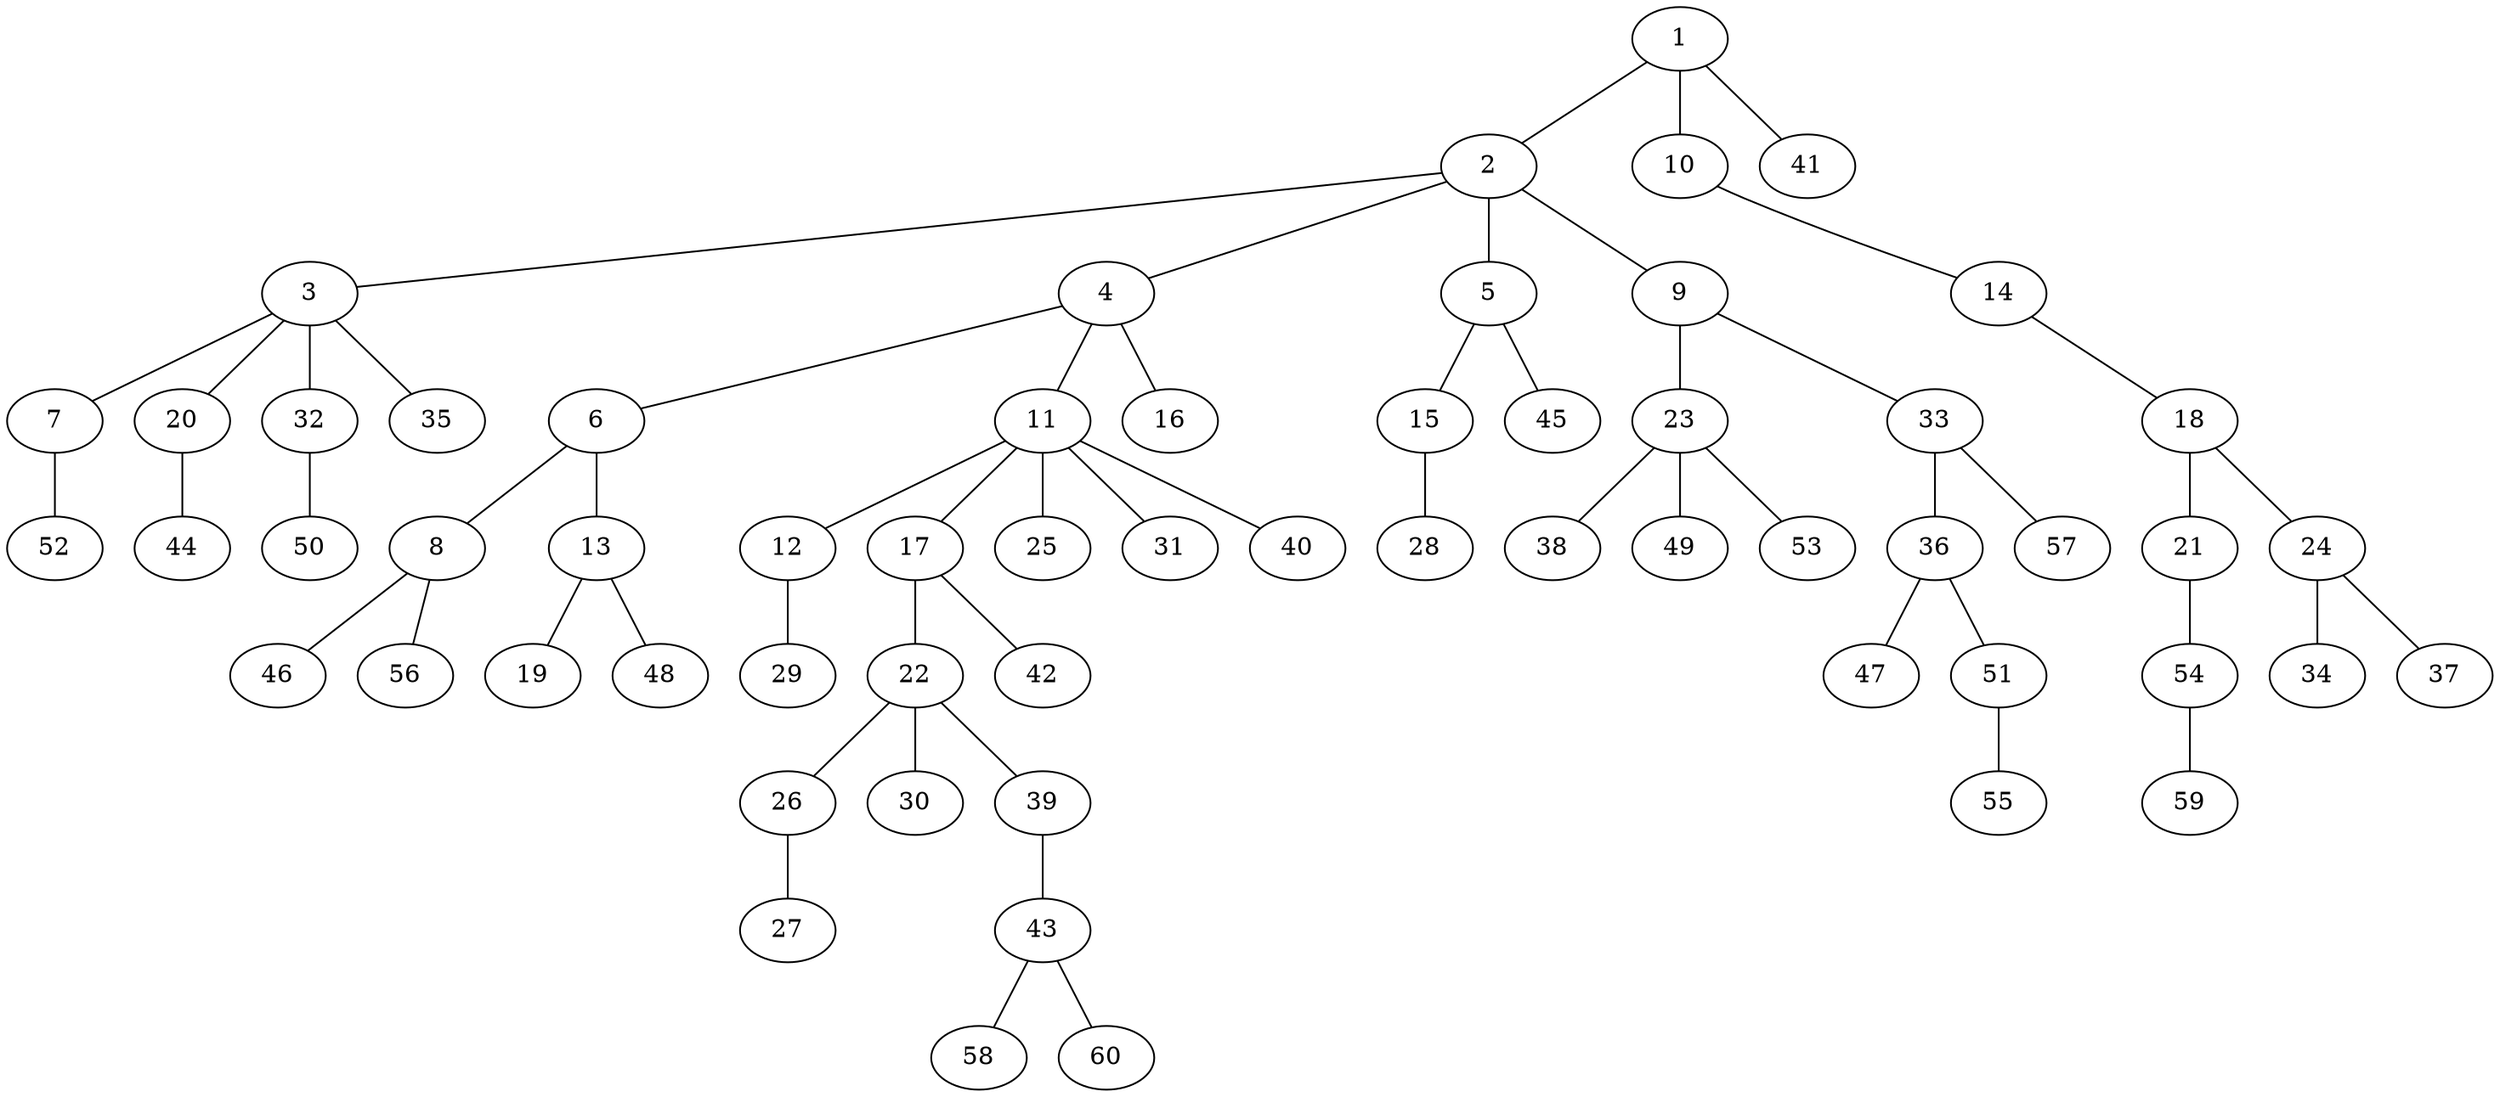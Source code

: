graph graphname {1--2
1--10
1--41
2--3
2--4
2--5
2--9
3--7
3--20
3--32
3--35
4--6
4--11
4--16
5--15
5--45
6--8
6--13
7--52
8--46
8--56
9--23
9--33
10--14
11--12
11--17
11--25
11--31
11--40
12--29
13--19
13--48
14--18
15--28
17--22
17--42
18--21
18--24
20--44
21--54
22--26
22--30
22--39
23--38
23--49
23--53
24--34
24--37
26--27
32--50
33--36
33--57
36--47
36--51
39--43
43--58
43--60
51--55
54--59
}